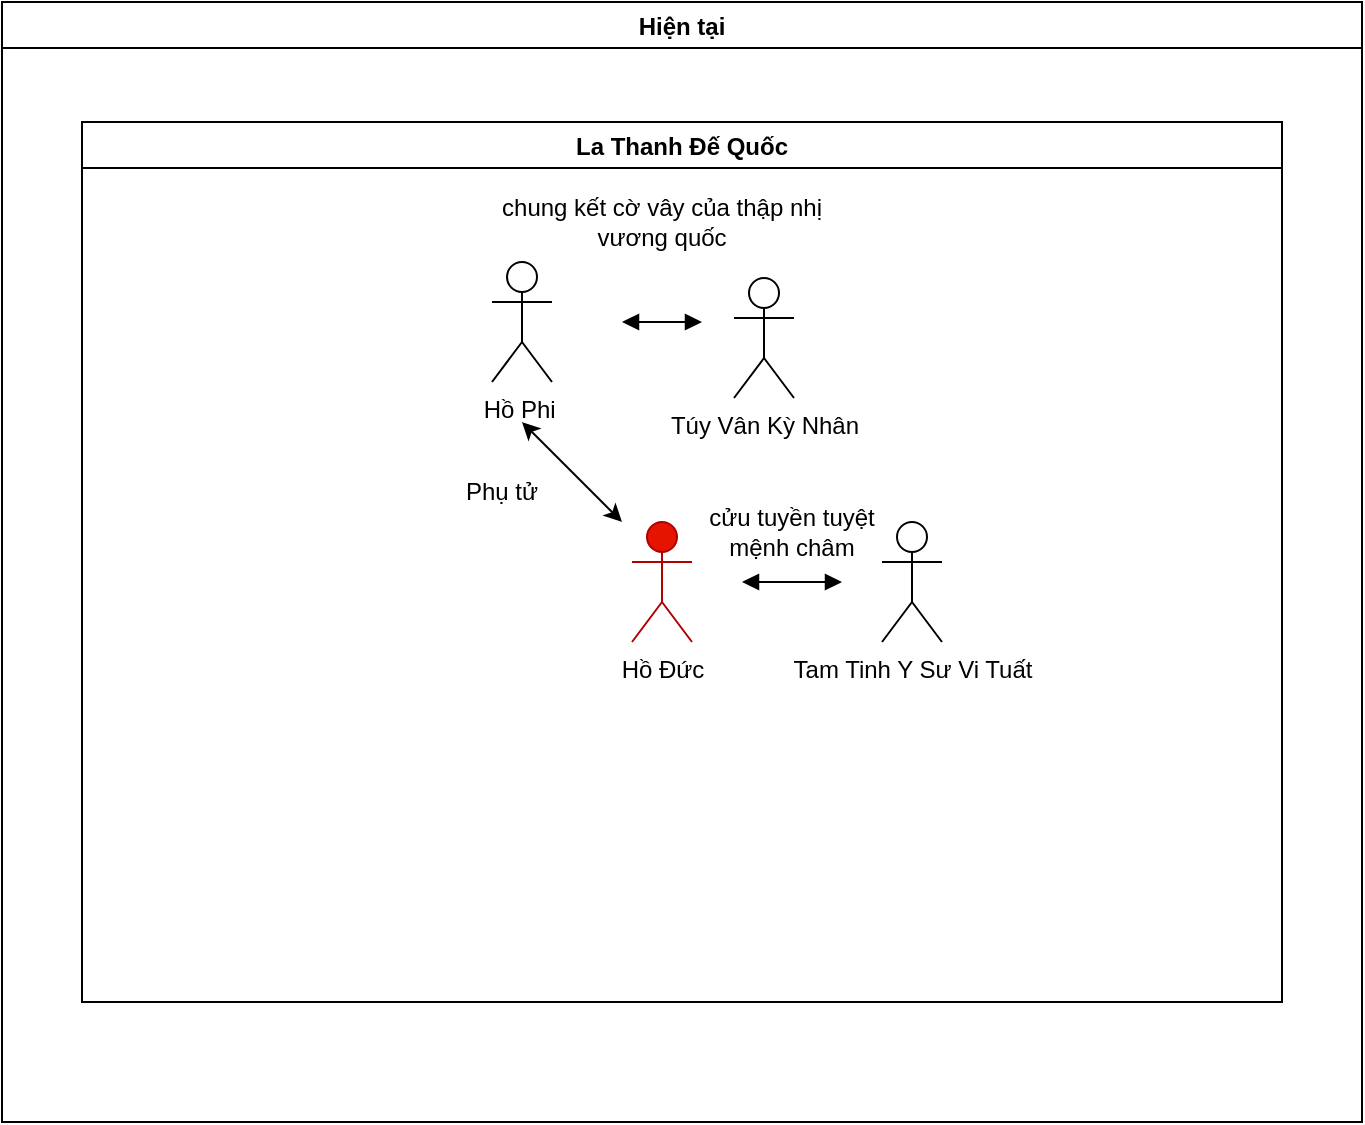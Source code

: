 <mxfile version="14.7.0" type="github">
  <diagram id="o0vHhNMyrRueBM5M8kus" name="Page-1">
    <mxGraphModel dx="1385" dy="746" grid="1" gridSize="10" guides="1" tooltips="1" connect="1" arrows="1" fold="1" page="1" pageScale="1" pageWidth="827" pageHeight="1169" math="0" shadow="0">
      <root>
        <mxCell id="0" />
        <mxCell id="1" parent="0" />
        <mxCell id="2KJanrXDiN1D2x8BiQLw-1" value="Hiện tại" style="swimlane;" vertex="1" parent="1">
          <mxGeometry x="80" y="40" width="680" height="560" as="geometry" />
        </mxCell>
        <mxCell id="2KJanrXDiN1D2x8BiQLw-4" value="La Thanh Đế Quốc" style="swimlane;labelBackgroundColor=none;labelBorderColor=none;" vertex="1" parent="2KJanrXDiN1D2x8BiQLw-1">
          <mxGeometry x="40" y="60" width="600" height="440" as="geometry" />
        </mxCell>
        <mxCell id="2KJanrXDiN1D2x8BiQLw-5" value="Hồ Phi&amp;nbsp;" style="shape=umlActor;verticalLabelPosition=bottom;verticalAlign=top;html=1;" vertex="1" parent="2KJanrXDiN1D2x8BiQLw-4">
          <mxGeometry x="205" y="70" width="30" height="60" as="geometry" />
        </mxCell>
        <mxCell id="2KJanrXDiN1D2x8BiQLw-7" value="" style="endArrow=block;startArrow=block;endFill=1;startFill=1;html=1;" edge="1" parent="2KJanrXDiN1D2x8BiQLw-4">
          <mxGeometry width="160" relative="1" as="geometry">
            <mxPoint x="270" y="100" as="sourcePoint" />
            <mxPoint x="310" y="100" as="targetPoint" />
          </mxGeometry>
        </mxCell>
        <mxCell id="2KJanrXDiN1D2x8BiQLw-8" value="chung kết cờ vây của thập nhị vương quốc" style="text;html=1;strokeColor=none;fillColor=none;align=center;verticalAlign=middle;whiteSpace=wrap;rounded=0;" vertex="1" parent="2KJanrXDiN1D2x8BiQLw-4">
          <mxGeometry x="190" y="40" width="200" height="20" as="geometry" />
        </mxCell>
        <mxCell id="2KJanrXDiN1D2x8BiQLw-9" value="Hồ Đức" style="shape=umlActor;verticalLabelPosition=bottom;verticalAlign=top;html=1;fillColor=#e51400;strokeColor=#B20000;labelPosition=center;align=center;" vertex="1" parent="2KJanrXDiN1D2x8BiQLw-4">
          <mxGeometry x="275" y="200" width="30" height="60" as="geometry" />
        </mxCell>
        <mxCell id="2KJanrXDiN1D2x8BiQLw-18" value="Phụ tử" style="text;html=1;strokeColor=none;fillColor=none;align=center;verticalAlign=middle;whiteSpace=wrap;rounded=0;" vertex="1" parent="2KJanrXDiN1D2x8BiQLw-4">
          <mxGeometry x="180" y="175" width="60" height="20" as="geometry" />
        </mxCell>
        <mxCell id="2KJanrXDiN1D2x8BiQLw-20" value="Tam Tinh Y Sư Vi Tuất" style="shape=umlActor;verticalLabelPosition=bottom;verticalAlign=top;html=1;" vertex="1" parent="2KJanrXDiN1D2x8BiQLw-4">
          <mxGeometry x="400" y="200" width="30" height="60" as="geometry" />
        </mxCell>
        <mxCell id="2KJanrXDiN1D2x8BiQLw-21" value="cửu tuyền tuyệt mệnh châm" style="text;html=1;strokeColor=none;fillColor=none;align=center;verticalAlign=middle;whiteSpace=wrap;rounded=0;labelBackgroundColor=none;fontColor=#000000;" vertex="1" parent="2KJanrXDiN1D2x8BiQLw-4">
          <mxGeometry x="305" y="195" width="100" height="20" as="geometry" />
        </mxCell>
        <mxCell id="2KJanrXDiN1D2x8BiQLw-6" value="Túy Vân Kỳ Nhân" style="shape=umlActor;verticalLabelPosition=bottom;verticalAlign=top;html=1;" vertex="1" parent="1">
          <mxGeometry x="446" y="178" width="30" height="60" as="geometry" />
        </mxCell>
        <mxCell id="2KJanrXDiN1D2x8BiQLw-19" value="" style="endArrow=classic;startArrow=classic;html=1;" edge="1" parent="1">
          <mxGeometry width="50" height="50" relative="1" as="geometry">
            <mxPoint x="390" y="300" as="sourcePoint" />
            <mxPoint x="340" y="250" as="targetPoint" />
          </mxGeometry>
        </mxCell>
        <mxCell id="2KJanrXDiN1D2x8BiQLw-22" value="" style="endArrow=block;startArrow=block;endFill=1;startFill=1;html=1;" edge="1" parent="1">
          <mxGeometry width="160" relative="1" as="geometry">
            <mxPoint x="450" y="330" as="sourcePoint" />
            <mxPoint x="500" y="330" as="targetPoint" />
          </mxGeometry>
        </mxCell>
      </root>
    </mxGraphModel>
  </diagram>
</mxfile>
